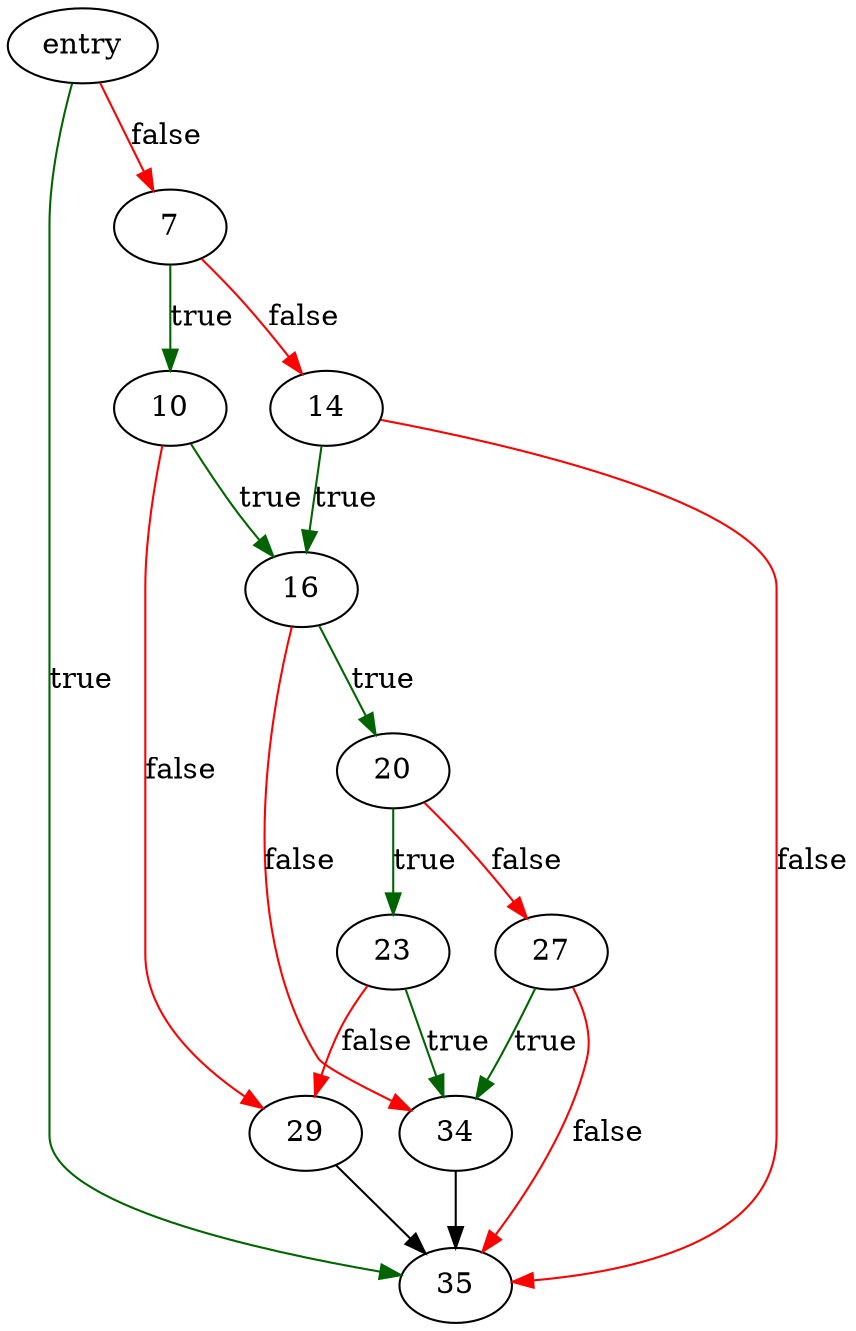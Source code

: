 digraph "file_has_acl" {
	// Node definitions.
	2 [label=entry];
	7;
	10;
	14;
	16;
	20;
	23;
	27;
	29;
	34;
	35;

	// Edge definitions.
	2 -> 7 [
		color=red
		label=false
	];
	2 -> 35 [
		color=darkgreen
		label=true
	];
	7 -> 10 [
		color=darkgreen
		label=true
	];
	7 -> 14 [
		color=red
		label=false
	];
	10 -> 16 [
		color=darkgreen
		label=true
	];
	10 -> 29 [
		color=red
		label=false
	];
	14 -> 16 [
		color=darkgreen
		label=true
	];
	14 -> 35 [
		color=red
		label=false
	];
	16 -> 20 [
		color=darkgreen
		label=true
	];
	16 -> 34 [
		color=red
		label=false
	];
	20 -> 23 [
		color=darkgreen
		label=true
	];
	20 -> 27 [
		color=red
		label=false
	];
	23 -> 29 [
		color=red
		label=false
	];
	23 -> 34 [
		color=darkgreen
		label=true
	];
	27 -> 34 [
		color=darkgreen
		label=true
	];
	27 -> 35 [
		color=red
		label=false
	];
	29 -> 35;
	34 -> 35;
}